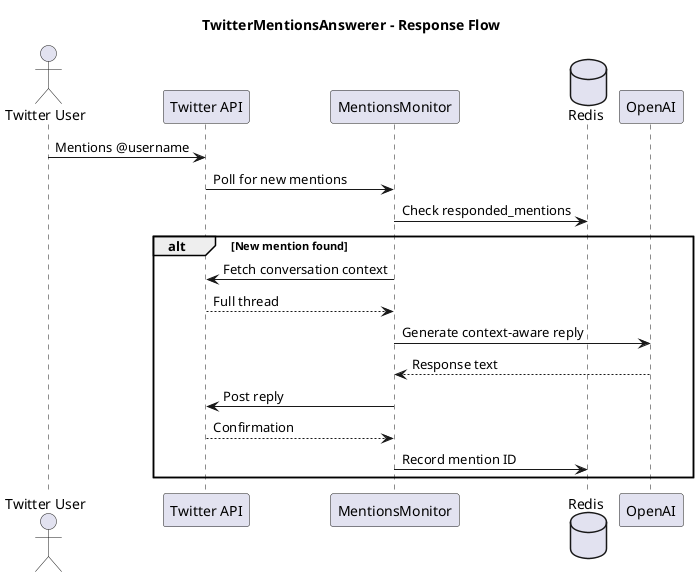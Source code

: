 @startuml
title TwitterMentionsAnswerer - Response Flow

actor "Twitter User" as User
participant "Twitter API" as Twitter
participant "MentionsMonitor" as Monitor
database "Redis" as Redis
participant "OpenAI" as AI

User -> Twitter: Mentions @username
Twitter -> Monitor: Poll for new mentions
Monitor -> Redis: Check responded_mentions
alt New mention found
    Monitor -> Twitter: Fetch conversation context
    Twitter --> Monitor: Full thread
    Monitor -> AI: Generate context-aware reply
    AI --> Monitor: Response text
    Monitor -> Twitter: Post reply
    Twitter --> Monitor: Confirmation
    Monitor -> Redis: Record mention ID
end
@enduml